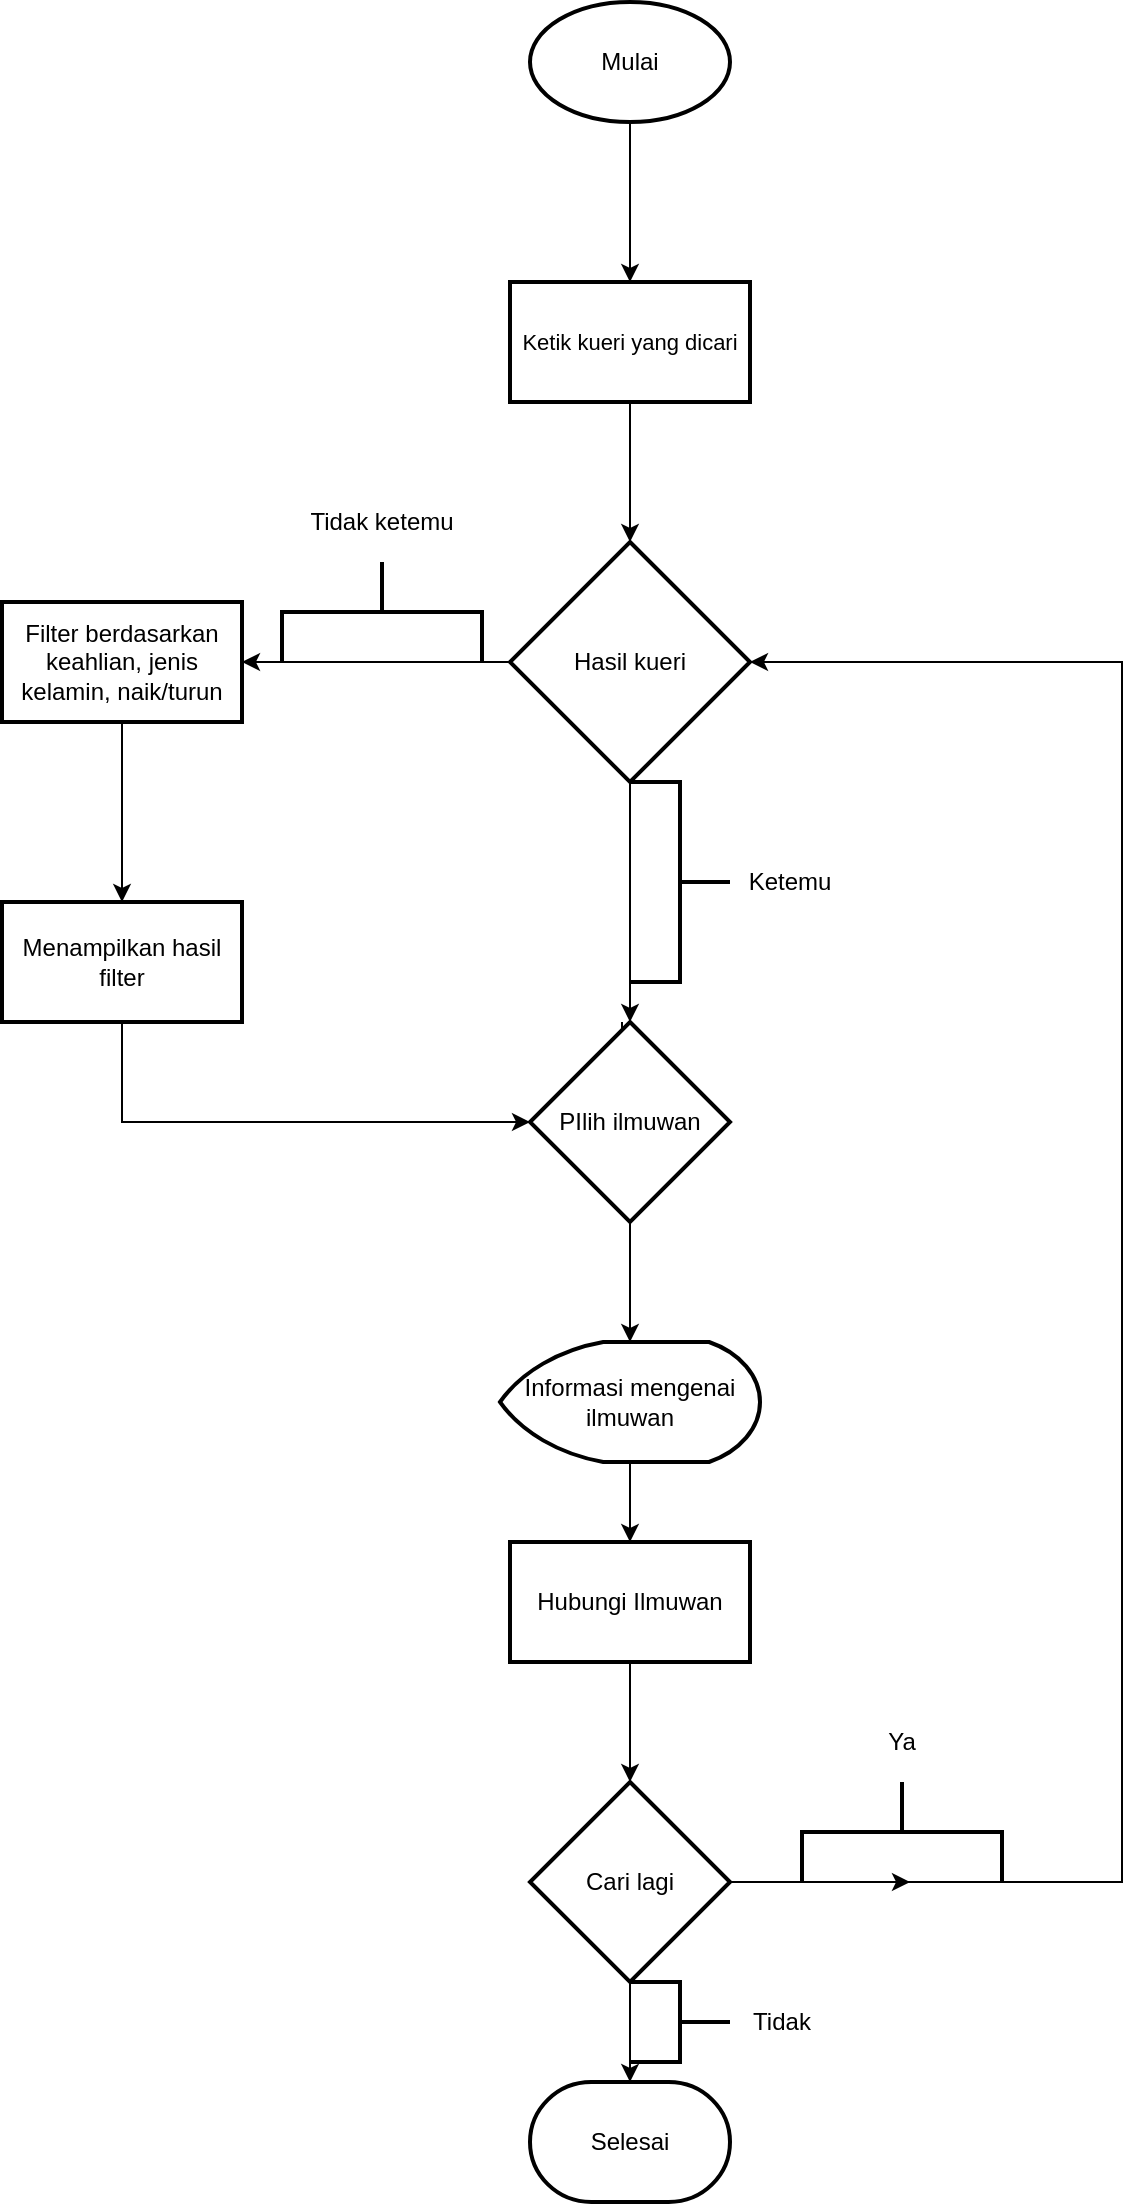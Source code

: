 <mxfile version="15.0.5" type="github">
  <diagram id="8od6tUKybuPJnCF7CEde" name="Page-1">
    <mxGraphModel dx="868" dy="454" grid="1" gridSize="10" guides="1" tooltips="1" connect="1" arrows="1" fold="1" page="1" pageScale="1" pageWidth="827" pageHeight="1169" math="0" shadow="0">
      <root>
        <mxCell id="0" />
        <mxCell id="1" parent="0" />
        <mxCell id="F-lzn5LU5YgXjF6LAWvA-3" value="" style="edgeStyle=orthogonalEdgeStyle;rounded=0;orthogonalLoop=1;jettySize=auto;html=1;" edge="1" parent="1" source="F-lzn5LU5YgXjF6LAWvA-1" target="F-lzn5LU5YgXjF6LAWvA-2">
          <mxGeometry relative="1" as="geometry" />
        </mxCell>
        <mxCell id="F-lzn5LU5YgXjF6LAWvA-1" value="Mulai" style="strokeWidth=2;html=1;shape=mxgraph.flowchart.start_1;whiteSpace=wrap;" vertex="1" parent="1">
          <mxGeometry x="364" y="40" width="100" height="60" as="geometry" />
        </mxCell>
        <mxCell id="F-lzn5LU5YgXjF6LAWvA-12" value="" style="edgeStyle=orthogonalEdgeStyle;rounded=0;orthogonalLoop=1;jettySize=auto;html=1;" edge="1" parent="1" source="F-lzn5LU5YgXjF6LAWvA-2" target="F-lzn5LU5YgXjF6LAWvA-11">
          <mxGeometry relative="1" as="geometry" />
        </mxCell>
        <mxCell id="F-lzn5LU5YgXjF6LAWvA-2" value="&lt;font style=&quot;font-size: 11px&quot;&gt;Ketik kueri yang dicari&lt;/font&gt;" style="whiteSpace=wrap;html=1;strokeWidth=2;" vertex="1" parent="1">
          <mxGeometry x="354" y="180" width="120" height="60" as="geometry" />
        </mxCell>
        <mxCell id="F-lzn5LU5YgXjF6LAWvA-14" value="" style="edgeStyle=orthogonalEdgeStyle;rounded=0;orthogonalLoop=1;jettySize=auto;html=1;" edge="1" parent="1" source="F-lzn5LU5YgXjF6LAWvA-11" target="F-lzn5LU5YgXjF6LAWvA-13">
          <mxGeometry relative="1" as="geometry" />
        </mxCell>
        <mxCell id="F-lzn5LU5YgXjF6LAWvA-16" value="" style="edgeStyle=orthogonalEdgeStyle;rounded=0;orthogonalLoop=1;jettySize=auto;html=1;entryX=0.5;entryY=0;entryDx=0;entryDy=0;entryPerimeter=0;" edge="1" parent="1" source="F-lzn5LU5YgXjF6LAWvA-11" target="F-lzn5LU5YgXjF6LAWvA-41">
          <mxGeometry relative="1" as="geometry" />
        </mxCell>
        <mxCell id="F-lzn5LU5YgXjF6LAWvA-11" value="Hasil kueri" style="rhombus;whiteSpace=wrap;html=1;strokeWidth=2;" vertex="1" parent="1">
          <mxGeometry x="354" y="310" width="120" height="120" as="geometry" />
        </mxCell>
        <mxCell id="F-lzn5LU5YgXjF6LAWvA-32" value="" style="edgeStyle=orthogonalEdgeStyle;rounded=0;orthogonalLoop=1;jettySize=auto;html=1;" edge="1" parent="1" source="F-lzn5LU5YgXjF6LAWvA-13" target="F-lzn5LU5YgXjF6LAWvA-31">
          <mxGeometry relative="1" as="geometry" />
        </mxCell>
        <mxCell id="F-lzn5LU5YgXjF6LAWvA-13" value="Filter berdasarkan keahlian, jenis kelamin, naik/turun" style="whiteSpace=wrap;html=1;strokeWidth=2;" vertex="1" parent="1">
          <mxGeometry x="100" y="340" width="120" height="60" as="geometry" />
        </mxCell>
        <mxCell id="F-lzn5LU5YgXjF6LAWvA-18" value="" style="edgeStyle=orthogonalEdgeStyle;rounded=0;orthogonalLoop=1;jettySize=auto;html=1;" edge="1" parent="1" source="F-lzn5LU5YgXjF6LAWvA-15" target="F-lzn5LU5YgXjF6LAWvA-46">
          <mxGeometry relative="1" as="geometry">
            <mxPoint x="414" y="930" as="targetPoint" />
          </mxGeometry>
        </mxCell>
        <mxCell id="F-lzn5LU5YgXjF6LAWvA-15" value="Hubungi Ilmuwan" style="whiteSpace=wrap;html=1;strokeWidth=2;" vertex="1" parent="1">
          <mxGeometry x="354" y="810" width="120" height="60" as="geometry" />
        </mxCell>
        <mxCell id="F-lzn5LU5YgXjF6LAWvA-20" value="" style="edgeStyle=orthogonalEdgeStyle;rounded=0;orthogonalLoop=1;jettySize=auto;html=1;entryX=1;entryY=0.5;entryDx=0;entryDy=0;exitX=1;exitY=0.5;exitDx=0;exitDy=0;exitPerimeter=0;" edge="1" parent="1" source="F-lzn5LU5YgXjF6LAWvA-46" target="F-lzn5LU5YgXjF6LAWvA-11">
          <mxGeometry relative="1" as="geometry">
            <mxPoint x="474" y="960" as="sourcePoint" />
            <mxPoint x="640" y="350" as="targetPoint" />
            <Array as="points">
              <mxPoint x="660" y="980" />
              <mxPoint x="660" y="370" />
            </Array>
          </mxGeometry>
        </mxCell>
        <mxCell id="F-lzn5LU5YgXjF6LAWvA-22" value="" style="strokeWidth=2;html=1;shape=mxgraph.flowchart.annotation_2;align=left;labelPosition=right;pointerEvents=1;direction=west;" vertex="1" parent="1">
          <mxGeometry x="414" y="430" width="50" height="100" as="geometry" />
        </mxCell>
        <mxCell id="F-lzn5LU5YgXjF6LAWvA-23" value="Ketemu" style="text;html=1;strokeColor=none;fillColor=none;align=center;verticalAlign=middle;whiteSpace=wrap;rounded=0;" vertex="1" parent="1">
          <mxGeometry x="474" y="470" width="40" height="20" as="geometry" />
        </mxCell>
        <mxCell id="F-lzn5LU5YgXjF6LAWvA-45" value="" style="edgeStyle=orthogonalEdgeStyle;rounded=0;orthogonalLoop=1;jettySize=auto;html=1;" edge="1" parent="1" source="F-lzn5LU5YgXjF6LAWvA-28" target="F-lzn5LU5YgXjF6LAWvA-15">
          <mxGeometry relative="1" as="geometry" />
        </mxCell>
        <mxCell id="F-lzn5LU5YgXjF6LAWvA-28" value="Informasi mengenai ilmuwan" style="strokeWidth=2;html=1;shape=mxgraph.flowchart.display;whiteSpace=wrap;" vertex="1" parent="1">
          <mxGeometry x="349" y="710" width="130" height="60" as="geometry" />
        </mxCell>
        <mxCell id="F-lzn5LU5YgXjF6LAWvA-29" value="" style="strokeWidth=2;html=1;shape=mxgraph.flowchart.annotation_2;align=left;labelPosition=right;pointerEvents=1;direction=south;" vertex="1" parent="1">
          <mxGeometry x="240" y="320" width="100" height="50" as="geometry" />
        </mxCell>
        <mxCell id="F-lzn5LU5YgXjF6LAWvA-30" value="Tidak ketemu" style="text;html=1;strokeColor=none;fillColor=none;align=center;verticalAlign=middle;whiteSpace=wrap;rounded=0;" vertex="1" parent="1">
          <mxGeometry x="245" y="290" width="90" height="20" as="geometry" />
        </mxCell>
        <mxCell id="F-lzn5LU5YgXjF6LAWvA-37" value="" style="edgeStyle=orthogonalEdgeStyle;rounded=0;orthogonalLoop=1;jettySize=auto;html=1;" edge="1" parent="1" source="F-lzn5LU5YgXjF6LAWvA-31" target="F-lzn5LU5YgXjF6LAWvA-41">
          <mxGeometry relative="1" as="geometry">
            <mxPoint x="340" y="580" as="targetPoint" />
            <Array as="points">
              <mxPoint x="160" y="600" />
            </Array>
          </mxGeometry>
        </mxCell>
        <mxCell id="F-lzn5LU5YgXjF6LAWvA-31" value="Menampilkan hasil filter" style="whiteSpace=wrap;html=1;strokeWidth=2;" vertex="1" parent="1">
          <mxGeometry x="100" y="490" width="120" height="60" as="geometry" />
        </mxCell>
        <mxCell id="F-lzn5LU5YgXjF6LAWvA-43" value="" style="edgeStyle=orthogonalEdgeStyle;rounded=0;orthogonalLoop=1;jettySize=auto;html=1;" edge="1" parent="1" source="F-lzn5LU5YgXjF6LAWvA-41">
          <mxGeometry relative="1" as="geometry">
            <mxPoint x="410" y="585" as="targetPoint" />
            <Array as="points">
              <mxPoint x="410" y="585" />
              <mxPoint x="410" y="585" />
            </Array>
          </mxGeometry>
        </mxCell>
        <mxCell id="F-lzn5LU5YgXjF6LAWvA-44" value="" style="edgeStyle=orthogonalEdgeStyle;rounded=0;orthogonalLoop=1;jettySize=auto;html=1;" edge="1" parent="1" source="F-lzn5LU5YgXjF6LAWvA-41" target="F-lzn5LU5YgXjF6LAWvA-28">
          <mxGeometry relative="1" as="geometry" />
        </mxCell>
        <mxCell id="F-lzn5LU5YgXjF6LAWvA-41" value="PIlih ilmuwan" style="strokeWidth=2;html=1;shape=mxgraph.flowchart.decision;whiteSpace=wrap;" vertex="1" parent="1">
          <mxGeometry x="364" y="550" width="100" height="100" as="geometry" />
        </mxCell>
        <mxCell id="F-lzn5LU5YgXjF6LAWvA-48" value="" style="edgeStyle=orthogonalEdgeStyle;rounded=0;orthogonalLoop=1;jettySize=auto;html=1;" edge="1" parent="1" source="F-lzn5LU5YgXjF6LAWvA-46">
          <mxGeometry relative="1" as="geometry">
            <mxPoint x="554" y="980" as="targetPoint" />
          </mxGeometry>
        </mxCell>
        <mxCell id="F-lzn5LU5YgXjF6LAWvA-53" value="" style="edgeStyle=orthogonalEdgeStyle;rounded=0;orthogonalLoop=1;jettySize=auto;html=1;" edge="1" parent="1" source="F-lzn5LU5YgXjF6LAWvA-46" target="F-lzn5LU5YgXjF6LAWvA-51">
          <mxGeometry relative="1" as="geometry" />
        </mxCell>
        <mxCell id="F-lzn5LU5YgXjF6LAWvA-46" value="Cari lagi" style="strokeWidth=2;html=1;shape=mxgraph.flowchart.decision;whiteSpace=wrap;" vertex="1" parent="1">
          <mxGeometry x="364" y="930" width="100" height="100" as="geometry" />
        </mxCell>
        <mxCell id="F-lzn5LU5YgXjF6LAWvA-49" value="" style="strokeWidth=2;html=1;shape=mxgraph.flowchart.annotation_2;align=left;labelPosition=right;pointerEvents=1;direction=south;" vertex="1" parent="1">
          <mxGeometry x="500" y="930" width="100" height="50" as="geometry" />
        </mxCell>
        <mxCell id="F-lzn5LU5YgXjF6LAWvA-50" value="Ya" style="text;html=1;strokeColor=none;fillColor=none;align=center;verticalAlign=middle;whiteSpace=wrap;rounded=0;" vertex="1" parent="1">
          <mxGeometry x="530" y="900" width="40" height="20" as="geometry" />
        </mxCell>
        <mxCell id="F-lzn5LU5YgXjF6LAWvA-51" value="Selesai" style="strokeWidth=2;html=1;shape=mxgraph.flowchart.terminator;whiteSpace=wrap;" vertex="1" parent="1">
          <mxGeometry x="364" y="1080" width="100" height="60" as="geometry" />
        </mxCell>
        <mxCell id="F-lzn5LU5YgXjF6LAWvA-54" value="" style="strokeWidth=2;html=1;shape=mxgraph.flowchart.annotation_2;align=left;labelPosition=right;pointerEvents=1;direction=west;" vertex="1" parent="1">
          <mxGeometry x="414" y="1030" width="50" height="40" as="geometry" />
        </mxCell>
        <mxCell id="F-lzn5LU5YgXjF6LAWvA-55" value="Tidak" style="text;html=1;strokeColor=none;fillColor=none;align=center;verticalAlign=middle;whiteSpace=wrap;rounded=0;" vertex="1" parent="1">
          <mxGeometry x="470" y="1040" width="40" height="20" as="geometry" />
        </mxCell>
      </root>
    </mxGraphModel>
  </diagram>
</mxfile>

